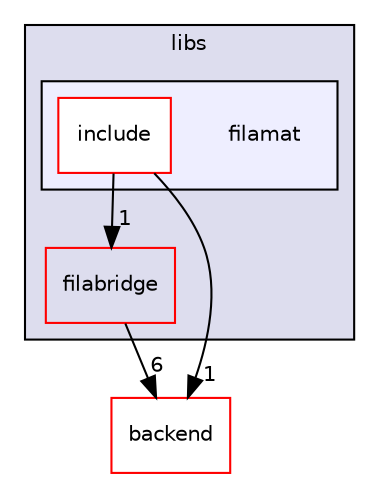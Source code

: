 digraph "/mnt/c/Users/Brett/Downloads/filament-main/libs/filamat" {
  bgcolor=transparent;
  compound=true
  node [ fontsize="10", fontname="Helvetica"];
  edge [ labelfontsize="10", labelfontname="Helvetica"];
  subgraph clusterdir_6719ab1f1f7655efc2fa43f7eb574fd1 {
    graph [ bgcolor="#ddddee", pencolor="black", label="libs" fontname="Helvetica", fontsize="10", URL="dir_6719ab1f1f7655efc2fa43f7eb574fd1.html"]
  dir_3468d8330a51b6672fe2fb2c65bfa7cb [shape=box label="filabridge" color="red" URL="dir_3468d8330a51b6672fe2fb2c65bfa7cb.html"];
  subgraph clusterdir_7b7510293a65e62eca2b128315ca6850 {
    graph [ bgcolor="#eeeeff", pencolor="black", label="" URL="dir_7b7510293a65e62eca2b128315ca6850.html"];
    dir_7b7510293a65e62eca2b128315ca6850 [shape=plaintext label="filamat"];
  dir_8bbd816ad2b66f112c7dd52190e06c65 [shape=box label="include" fillcolor="white" style="filled" color="red" URL="dir_8bbd816ad2b66f112c7dd52190e06c65.html"];
  }
  }
  dir_b75f6151ef6a93f2161d807e94486478 [shape=box label="backend" color="red" URL="dir_b75f6151ef6a93f2161d807e94486478.html"];
  dir_3468d8330a51b6672fe2fb2c65bfa7cb->dir_b75f6151ef6a93f2161d807e94486478 [headlabel="6", labeldistance=1.5 headhref="dir_000009_000000.html"];
  dir_8bbd816ad2b66f112c7dd52190e06c65->dir_3468d8330a51b6672fe2fb2c65bfa7cb [headlabel="1", labeldistance=1.5 headhref="dir_000015_000009.html"];
  dir_8bbd816ad2b66f112c7dd52190e06c65->dir_b75f6151ef6a93f2161d807e94486478 [headlabel="1", labeldistance=1.5 headhref="dir_000015_000000.html"];
}
